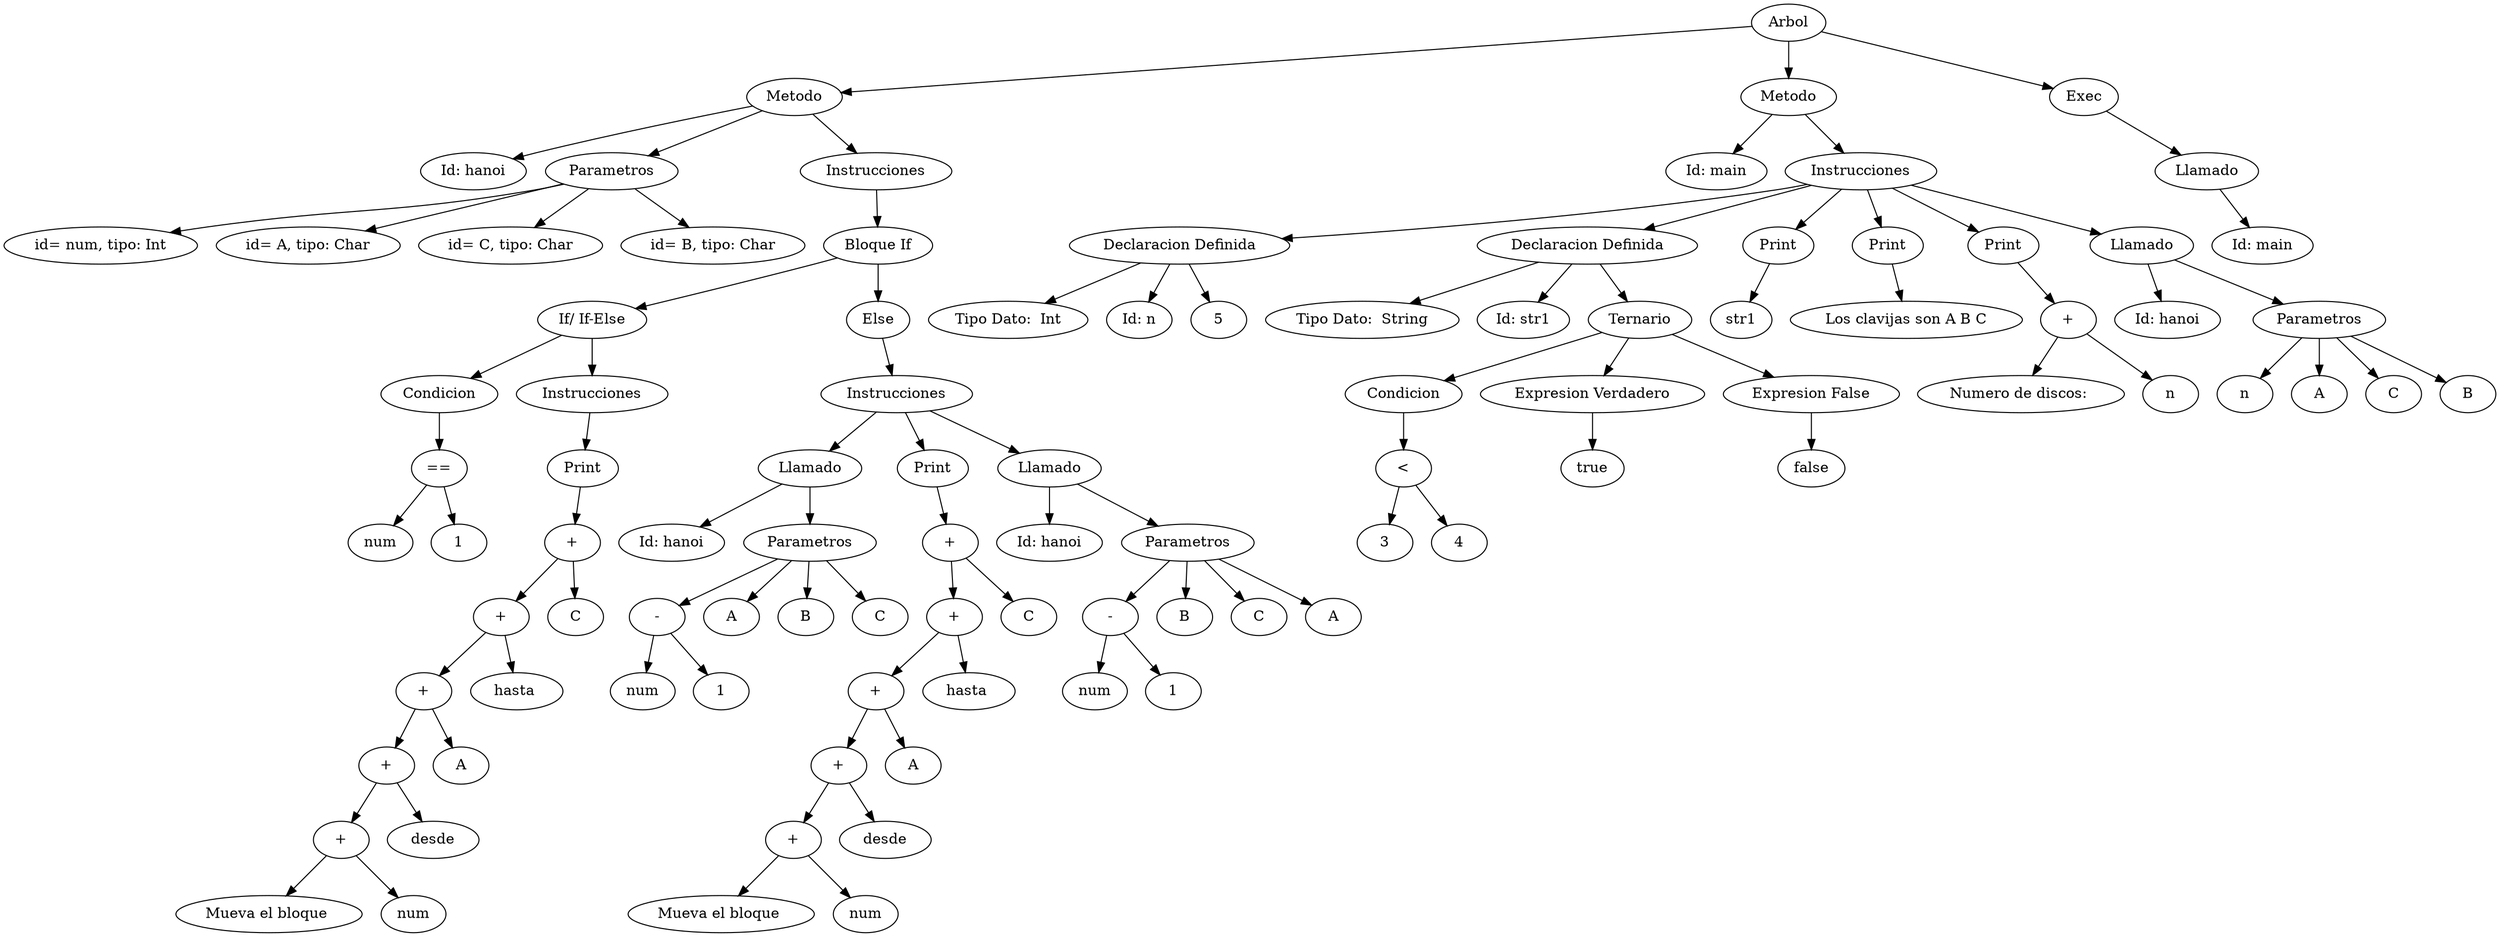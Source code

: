 digraph G{
rankdir=TB
Nodo0[label="Arbol"]
Nodo0->Nodo1;
Nodo1[label ="Metodo"]
Nodo2[label ="Id: hanoi"]
Nodo1->Nodo2;
Nodo3[label ="Parametros"]
Nodo1->Nodo3;
Nodo4[label ="id= num, tipo: Int"]
Nodo3->Nodo4;
Nodo5[label ="id= A, tipo: Char"]
Nodo3->Nodo5;
Nodo6[label ="id= C, tipo: Char"]
Nodo3->Nodo6;
Nodo7[label ="id= B, tipo: Char"]
Nodo3->Nodo7;
Nodo8[label ="Instrucciones"]
Nodo1->Nodo8;
Nodo8->Nodo9;
Nodo9[label ="Bloque If"]
Nodo10[label ="If/ If-Else"]
Nodo9->Nodo10;
Nodo11[label ="Condicion"]Nodo10->Nodo11;
Nodo11->Nodo12;
Nodo12[label ="=="]
Nodo12->Nodo13;
Nodo13[label ="num"]
Nodo12->Nodo14;
Nodo14[label ="1"]
Nodo15[label ="Instrucciones"]
Nodo10->Nodo15;
Nodo15->Nodo16;
Nodo16[label ="Print"]
Nodo16->Nodo17;
Nodo17[label ="+"]
Nodo17->Nodo18;
Nodo18[label ="+"]
Nodo18->Nodo19;
Nodo19[label ="+"]
Nodo19->Nodo20;
Nodo20[label ="+"]
Nodo20->Nodo21;
Nodo21[label ="+"]
Nodo21->Nodo22;
Nodo22[label ="Mueva el bloque "]
Nodo21->Nodo23;
Nodo23[label ="num"]
Nodo20->Nodo24;
Nodo24[label =" desde "]
Nodo19->Nodo25;
Nodo25[label ="A"]
Nodo18->Nodo26;
Nodo26[label =" hasta  "]
Nodo17->Nodo27;
Nodo27[label ="C"]
Nodo28[label ="Else"]
Nodo9->Nodo28;
Nodo29[label ="Instrucciones"]
Nodo28->Nodo29;
Nodo29->Nodo30;
Nodo30[label ="Llamado"]
Nodo31[label ="Id: hanoi"]
Nodo30->Nodo31;
Nodo32[label ="Parametros"]
Nodo30->Nodo32;
Nodo32->Nodo33;
Nodo33[label ="-"]
Nodo33->Nodo34;
Nodo34[label ="num"]
Nodo33->Nodo35;
Nodo35[label ="1"]
Nodo32->Nodo36;
Nodo36[label ="A"]
Nodo32->Nodo37;
Nodo37[label ="B"]
Nodo32->Nodo38;
Nodo38[label ="C"]
Nodo29->Nodo40;
Nodo40[label ="Print"]
Nodo40->Nodo41;
Nodo41[label ="+"]
Nodo41->Nodo42;
Nodo42[label ="+"]
Nodo42->Nodo43;
Nodo43[label ="+"]
Nodo43->Nodo44;
Nodo44[label ="+"]
Nodo44->Nodo45;
Nodo45[label ="+"]
Nodo45->Nodo46;
Nodo46[label ="Mueva el bloque "]
Nodo45->Nodo47;
Nodo47[label ="num"]
Nodo44->Nodo48;
Nodo48[label =" desde "]
Nodo43->Nodo49;
Nodo49[label ="A"]
Nodo42->Nodo50;
Nodo50[label =" hasta  "]
Nodo41->Nodo51;
Nodo51[label ="C"]
Nodo29->Nodo52;
Nodo52[label ="Llamado"]
Nodo53[label ="Id: hanoi"]
Nodo52->Nodo53;
Nodo54[label ="Parametros"]
Nodo52->Nodo54;
Nodo54->Nodo55;
Nodo55[label ="-"]
Nodo55->Nodo56;
Nodo56[label ="num"]
Nodo55->Nodo57;
Nodo57[label ="1"]
Nodo54->Nodo58;
Nodo58[label ="B"]
Nodo54->Nodo59;
Nodo59[label ="C"]
Nodo54->Nodo60;
Nodo60[label ="A"]
Nodo0->Nodo62;
Nodo62[label ="Metodo"]
Nodo63[label ="Id: main"]
Nodo62->Nodo63;
Nodo64[label ="Instrucciones"]
Nodo62->Nodo64;
Nodo64->Nodo65;
Nodo65[label ="Declaracion Definida"]
Nodo66[label ="Tipo Dato:  Int"]
Nodo65->Nodo66;
Nodo67[label ="Id: n"]
Nodo65->Nodo67;
Nodo65->Nodo68;
Nodo68[label ="5"]
Nodo64->Nodo69;
Nodo69[label ="Declaracion Definida"]
Nodo70[label ="Tipo Dato:  String"]
Nodo69->Nodo70;
Nodo71[label ="Id: str1"]
Nodo69->Nodo71;
Nodo69->Nodo72;
Nodo72[label="Ternario"]
Nodo73[label="Condicion"]
Nodo72->Nodo73;
Nodo73->Nodo74;
Nodo74[label ="<"]
Nodo74->Nodo75;
Nodo75[label ="3"]
Nodo74->Nodo76;
Nodo76[label ="4"]
Nodo77[label="Expresion Verdadero"]
Nodo72->Nodo77;
Nodo77->Nodo78;
Nodo78[label ="true"]
Nodo79[label="Expresion False"]
Nodo72->Nodo79;
Nodo79->Nodo80;
Nodo80[label ="false"]
Nodo64->Nodo81;
Nodo81[label ="Print"]
Nodo81->Nodo82;
Nodo82[label ="str1"]
Nodo64->Nodo83;
Nodo83[label ="Print"]
Nodo83->Nodo84;
Nodo84[label ="Los clavijas son A B C\n"]
Nodo64->Nodo85;
Nodo85[label ="Print"]
Nodo85->Nodo86;
Nodo86[label ="+"]
Nodo86->Nodo87;
Nodo87[label ="Numero de discos: "]
Nodo86->Nodo88;
Nodo88[label ="n"]
Nodo64->Nodo89;
Nodo89[label ="Llamado"]
Nodo90[label ="Id: hanoi"]
Nodo89->Nodo90;
Nodo91[label ="Parametros"]
Nodo89->Nodo91;
Nodo91->Nodo92;
Nodo92[label ="n"]
Nodo91->Nodo93;
Nodo93[label ="A"]
Nodo91->Nodo94;
Nodo94[label ="C"]
Nodo91->Nodo95;
Nodo95[label ="B"]
Nodo0->Nodo97;
Nodo97[label ="Exec"]
Nodo97->Nodo98;
Nodo98[label ="Llamado"]
Nodo99[label ="Id: main"]
Nodo98->Nodo99;
}